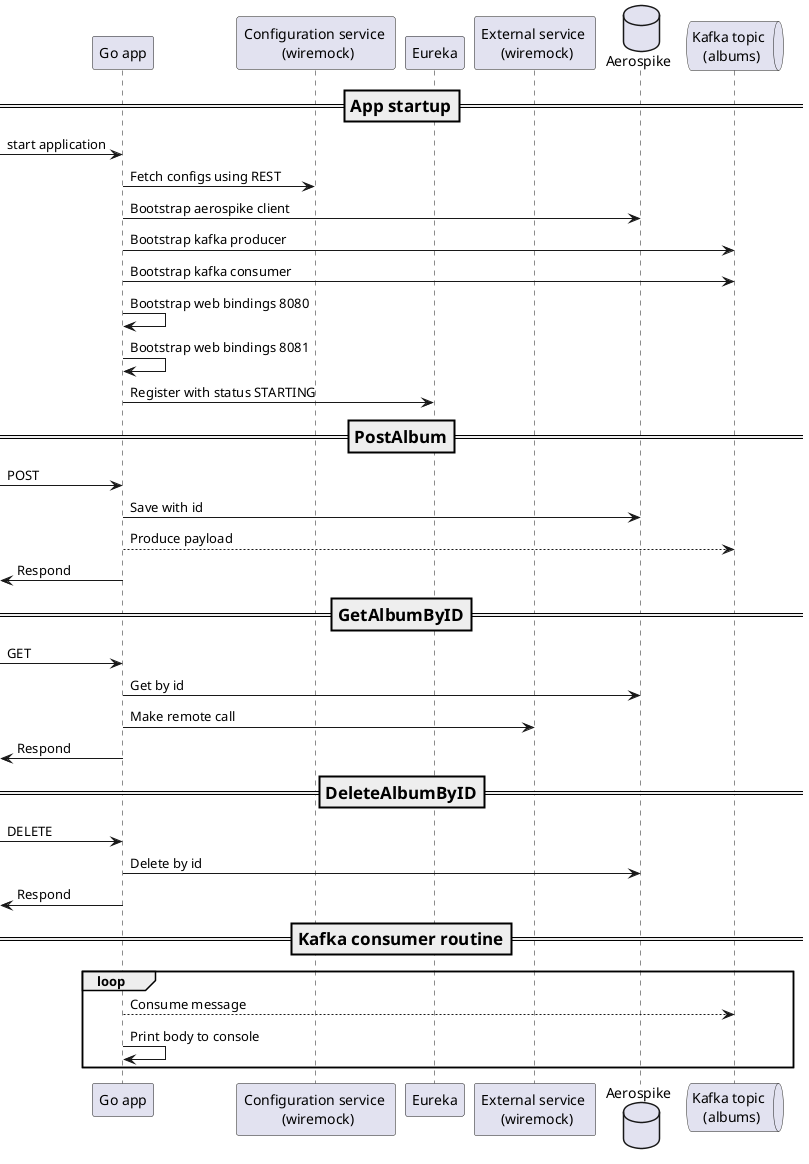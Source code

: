 @startuml

participant go as "Go app"
participant cs as "Configuration service \n (wiremock)"
participant eur as "Eureka"
participant es as "External service \n (wiremock)"
database aer as "Aerospike"
queue kafka as "Kafka topic \n (albums)"

=== App startup ==

[-> go : start application
go -> cs: Fetch configs using REST
go -> aer: Bootstrap aerospike client
go -> kafka: Bootstrap kafka producer
go -> kafka: Bootstrap kafka consumer
go -> go: Bootstrap web bindings 8080
go -> go: Bootstrap web bindings 8081
go -> eur: Register with status STARTING

=== PostAlbum ==
[-> go : POST
go -> aer: Save with id
go --> kafka: Produce payload
[<- go : Respond

=== GetAlbumByID ==
[-> go : GET
go -> aer: Get by id
go -> es: Make remote call
[<- go : Respond

=== DeleteAlbumByID ==
[-> go : DELETE
go -> aer: Delete by id
[<- go : Respond

=== Kafka consumer routine ==
loop
go --> kafka: Consume message
go -> go: Print body to console
end loop

@enduml
